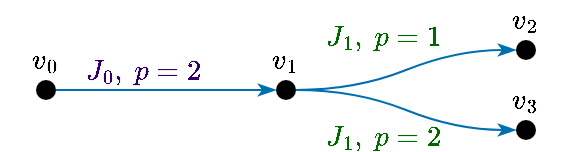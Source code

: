 <mxfile version="12.6.5" type="device"><diagram id="kOwDJCT6B8OltsaHYmqS" name="Page-1"><mxGraphModel dx="395" dy="229" grid="1" gridSize="5" guides="0" tooltips="1" connect="1" arrows="1" fold="1" page="1" pageScale="1" pageWidth="827" pageHeight="1169" math="1" shadow="0"><root><mxCell id="0"/><mxCell id="1" parent="0"/><mxCell id="Fmg4F7BDEw7QHwJPE9dn-1" value="" style="endArrow=classicThin;html=1;startArrow=none;startFill=0;endFill=1;labelBackgroundColor=none;fillColor=#1ba1e2;strokeColor=#006EAF;entryX=0;entryY=0.5;entryDx=0;entryDy=0;edgeStyle=entityRelationEdgeStyle;curved=1;exitX=1;exitY=0.5;exitDx=0;exitDy=0;" edge="1" parent="1" source="Fmg4F7BDEw7QHwJPE9dn-16" target="Fmg4F7BDEw7QHwJPE9dn-12"><mxGeometry width="50" height="50" relative="1" as="geometry"><mxPoint x="240" y="280" as="sourcePoint"/><mxPoint x="345" y="260" as="targetPoint"/></mxGeometry></mxCell><mxCell id="Fmg4F7BDEw7QHwJPE9dn-2" value="$$J_1,\ p=1$$" style="text;align=center;verticalAlign=middle;resizable=0;points=[];labelBackgroundColor=none;html=1;rotation=0;fontColor=#006600;" vertex="1" connectable="0" parent="Fmg4F7BDEw7QHwJPE9dn-1"><mxGeometry x="0.159" relative="1" as="geometry"><mxPoint x="-20.73" y="-14.01" as="offset"/></mxGeometry></mxCell><mxCell id="Fmg4F7BDEw7QHwJPE9dn-9" value="" style="endArrow=classicThin;html=1;startArrow=none;startFill=0;endFill=1;labelBackgroundColor=none;fillColor=#1ba1e2;strokeColor=#006EAF;entryX=0;entryY=0.5;entryDx=0;entryDy=0;edgeStyle=entityRelationEdgeStyle;curved=1;" edge="1" parent="1" source="Fmg4F7BDEw7QHwJPE9dn-16" target="Fmg4F7BDEw7QHwJPE9dn-13"><mxGeometry width="50" height="50" relative="1" as="geometry"><mxPoint x="240" y="280" as="sourcePoint"/><mxPoint x="305" y="315" as="targetPoint"/></mxGeometry></mxCell><mxCell id="Fmg4F7BDEw7QHwJPE9dn-10" value="$$J_1,\ p=2$$" style="text;align=center;verticalAlign=middle;resizable=0;points=[];labelBackgroundColor=none;html=1;rotation=0;fontColor=#006600;" vertex="1" connectable="0" parent="Fmg4F7BDEw7QHwJPE9dn-9"><mxGeometry x="0.159" relative="1" as="geometry"><mxPoint x="-20.73" y="9.01" as="offset"/></mxGeometry></mxCell><mxCell id="Fmg4F7BDEw7QHwJPE9dn-12" value="" style="shape=ellipse;fillColor=#000000;strokeColor=none;html=1;labelBackgroundColor=none;" vertex="1" parent="1"><mxGeometry x="355" y="255" width="10" height="10" as="geometry"/></mxCell><mxCell id="Fmg4F7BDEw7QHwJPE9dn-13" value="" style="shape=ellipse;fillColor=#000000;strokeColor=none;html=1;labelBackgroundColor=none;" vertex="1" parent="1"><mxGeometry x="355" y="295" width="10" height="10" as="geometry"/></mxCell><mxCell id="Fmg4F7BDEw7QHwJPE9dn-16" value="" style="shape=ellipse;fillColor=#000000;strokeColor=none;html=1;labelBackgroundColor=none;" vertex="1" parent="1"><mxGeometry x="235" y="275" width="10" height="10" as="geometry"/></mxCell><mxCell id="Fmg4F7BDEw7QHwJPE9dn-19" value="" style="endArrow=classicThin;html=1;startArrow=none;startFill=0;endFill=1;labelBackgroundColor=none;fillColor=#1ba1e2;strokeColor=#006EAF;entryX=0;entryY=0.5;entryDx=0;entryDy=0;edgeStyle=entityRelationEdgeStyle;curved=1;exitX=1;exitY=0.5;exitDx=0;exitDy=0;" edge="1" parent="1" source="Fmg4F7BDEw7QHwJPE9dn-21" target="Fmg4F7BDEw7QHwJPE9dn-16"><mxGeometry width="50" height="50" relative="1" as="geometry"><mxPoint x="125" y="300" as="sourcePoint"/><mxPoint x="235" y="280" as="targetPoint"/></mxGeometry></mxCell><mxCell id="Fmg4F7BDEw7QHwJPE9dn-20" value="$$J_0,\ p=2$$" style="text;align=center;verticalAlign=middle;resizable=0;points=[];labelBackgroundColor=none;html=1;rotation=0;fontColor=#330066;" vertex="1" connectable="0" parent="Fmg4F7BDEw7QHwJPE9dn-19"><mxGeometry x="0.159" relative="1" as="geometry"><mxPoint x="-20.73" y="-10" as="offset"/></mxGeometry></mxCell><mxCell id="Fmg4F7BDEw7QHwJPE9dn-21" value="" style="shape=ellipse;fillColor=#000000;strokeColor=none;html=1;labelBackgroundColor=none;" vertex="1" parent="1"><mxGeometry x="115" y="275" width="10" height="10" as="geometry"/></mxCell><mxCell id="Fmg4F7BDEw7QHwJPE9dn-23" value="$$v_0$$" style="text;html=1;strokeColor=none;fillColor=none;align=center;verticalAlign=middle;whiteSpace=wrap;rounded=0;labelBackgroundColor=none;fontColor=#000000;" vertex="1" parent="1"><mxGeometry x="100" y="255" width="40" height="20" as="geometry"/></mxCell><mxCell id="Fmg4F7BDEw7QHwJPE9dn-24" value="$$v_1$$" style="text;html=1;strokeColor=none;fillColor=none;align=center;verticalAlign=middle;whiteSpace=wrap;rounded=0;labelBackgroundColor=none;fontColor=#000000;" vertex="1" parent="1"><mxGeometry x="220" y="255" width="40" height="20" as="geometry"/></mxCell><mxCell id="Fmg4F7BDEw7QHwJPE9dn-25" value="$$v_2$$" style="text;html=1;strokeColor=none;fillColor=none;align=center;verticalAlign=middle;whiteSpace=wrap;rounded=0;labelBackgroundColor=none;fontColor=#000000;" vertex="1" parent="1"><mxGeometry x="340" y="235" width="40" height="20" as="geometry"/></mxCell><mxCell id="Fmg4F7BDEw7QHwJPE9dn-26" value="$$v_3$$" style="text;html=1;strokeColor=none;fillColor=none;align=center;verticalAlign=middle;whiteSpace=wrap;rounded=0;labelBackgroundColor=none;fontColor=#000000;" vertex="1" parent="1"><mxGeometry x="340" y="275" width="40" height="20" as="geometry"/></mxCell></root></mxGraphModel></diagram></mxfile>